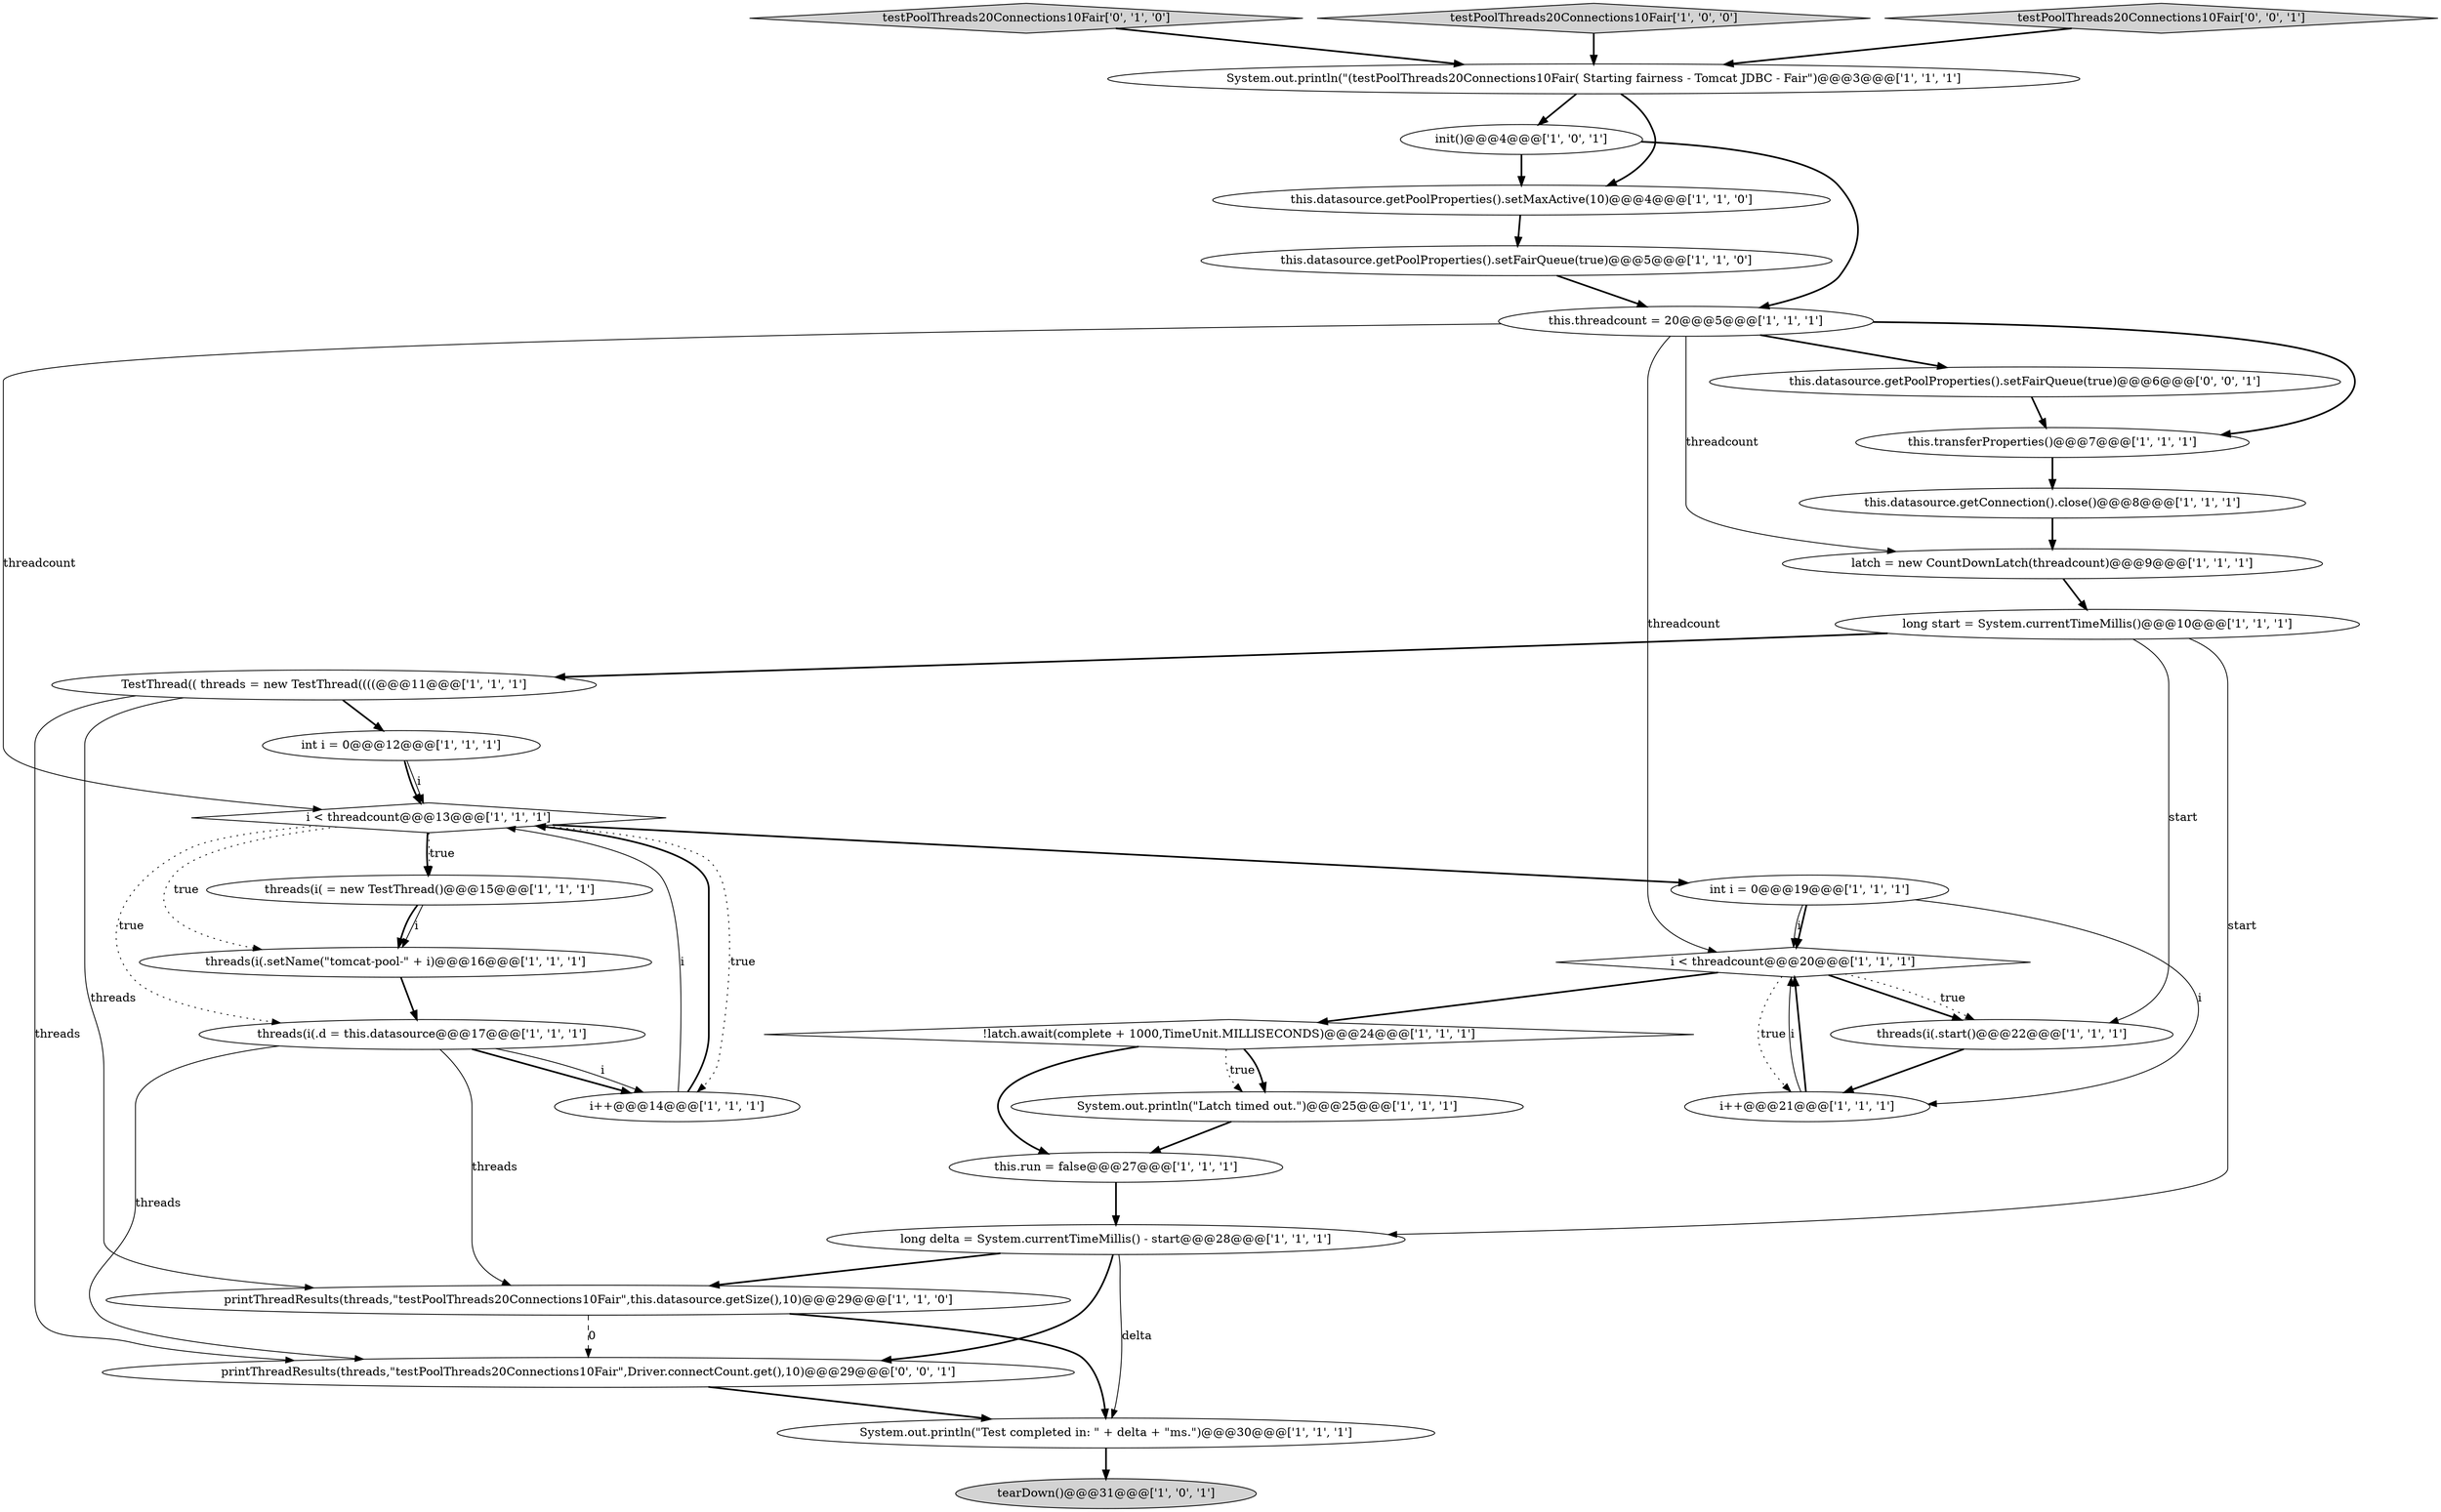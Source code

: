 digraph {
18 [style = filled, label = "i < threadcount@@@20@@@['1', '1', '1']", fillcolor = white, shape = diamond image = "AAA0AAABBB1BBB"];
13 [style = filled, label = "this.datasource.getPoolProperties().setFairQueue(true)@@@5@@@['1', '1', '0']", fillcolor = white, shape = ellipse image = "AAA0AAABBB1BBB"];
31 [style = filled, label = "printThreadResults(threads,\"testPoolThreads20Connections10Fair\",Driver.connectCount.get(),10)@@@29@@@['0', '0', '1']", fillcolor = white, shape = ellipse image = "AAA0AAABBB3BBB"];
4 [style = filled, label = "printThreadResults(threads,\"testPoolThreads20Connections10Fair\",this.datasource.getSize(),10)@@@29@@@['1', '1', '0']", fillcolor = white, shape = ellipse image = "AAA0AAABBB1BBB"];
14 [style = filled, label = "TestThread(( threads = new TestThread((((@@@11@@@['1', '1', '1']", fillcolor = white, shape = ellipse image = "AAA0AAABBB1BBB"];
11 [style = filled, label = "init()@@@4@@@['1', '0', '1']", fillcolor = white, shape = ellipse image = "AAA0AAABBB1BBB"];
5 [style = filled, label = "threads(i(.setName(\"tomcat-pool-\" + i)@@@16@@@['1', '1', '1']", fillcolor = white, shape = ellipse image = "AAA0AAABBB1BBB"];
3 [style = filled, label = "System.out.println(\"Test completed in: \" + delta + \"ms.\")@@@30@@@['1', '1', '1']", fillcolor = white, shape = ellipse image = "AAA0AAABBB1BBB"];
0 [style = filled, label = "int i = 0@@@12@@@['1', '1', '1']", fillcolor = white, shape = ellipse image = "AAA0AAABBB1BBB"];
30 [style = filled, label = "this.datasource.getPoolProperties().setFairQueue(true)@@@6@@@['0', '0', '1']", fillcolor = white, shape = ellipse image = "AAA0AAABBB3BBB"];
20 [style = filled, label = "threads(i( = new TestThread()@@@15@@@['1', '1', '1']", fillcolor = white, shape = ellipse image = "AAA0AAABBB1BBB"];
23 [style = filled, label = "threads(i(.start()@@@22@@@['1', '1', '1']", fillcolor = white, shape = ellipse image = "AAA0AAABBB1BBB"];
28 [style = filled, label = "testPoolThreads20Connections10Fair['0', '1', '0']", fillcolor = lightgray, shape = diamond image = "AAA0AAABBB2BBB"];
21 [style = filled, label = "i < threadcount@@@13@@@['1', '1', '1']", fillcolor = white, shape = diamond image = "AAA0AAABBB1BBB"];
22 [style = filled, label = "this.transferProperties()@@@7@@@['1', '1', '1']", fillcolor = white, shape = ellipse image = "AAA0AAABBB1BBB"];
26 [style = filled, label = "i++@@@14@@@['1', '1', '1']", fillcolor = white, shape = ellipse image = "AAA0AAABBB1BBB"];
27 [style = filled, label = "long delta = System.currentTimeMillis() - start@@@28@@@['1', '1', '1']", fillcolor = white, shape = ellipse image = "AAA0AAABBB1BBB"];
6 [style = filled, label = "threads(i(.d = this.datasource@@@17@@@['1', '1', '1']", fillcolor = white, shape = ellipse image = "AAA0AAABBB1BBB"];
12 [style = filled, label = "System.out.println(\"(testPoolThreads20Connections10Fair( Starting fairness - Tomcat JDBC - Fair\")@@@3@@@['1', '1', '1']", fillcolor = white, shape = ellipse image = "AAA0AAABBB1BBB"];
8 [style = filled, label = "long start = System.currentTimeMillis()@@@10@@@['1', '1', '1']", fillcolor = white, shape = ellipse image = "AAA0AAABBB1BBB"];
25 [style = filled, label = "System.out.println(\"Latch timed out.\")@@@25@@@['1', '1', '1']", fillcolor = white, shape = ellipse image = "AAA0AAABBB1BBB"];
1 [style = filled, label = "tearDown()@@@31@@@['1', '0', '1']", fillcolor = lightgray, shape = ellipse image = "AAA0AAABBB1BBB"];
7 [style = filled, label = "!latch.await(complete + 1000,TimeUnit.MILLISECONDS)@@@24@@@['1', '1', '1']", fillcolor = white, shape = diamond image = "AAA0AAABBB1BBB"];
16 [style = filled, label = "this.datasource.getPoolProperties().setMaxActive(10)@@@4@@@['1', '1', '0']", fillcolor = white, shape = ellipse image = "AAA0AAABBB1BBB"];
2 [style = filled, label = "this.threadcount = 20@@@5@@@['1', '1', '1']", fillcolor = white, shape = ellipse image = "AAA0AAABBB1BBB"];
15 [style = filled, label = "testPoolThreads20Connections10Fair['1', '0', '0']", fillcolor = lightgray, shape = diamond image = "AAA0AAABBB1BBB"];
19 [style = filled, label = "this.run = false@@@27@@@['1', '1', '1']", fillcolor = white, shape = ellipse image = "AAA0AAABBB1BBB"];
29 [style = filled, label = "testPoolThreads20Connections10Fair['0', '0', '1']", fillcolor = lightgray, shape = diamond image = "AAA0AAABBB3BBB"];
9 [style = filled, label = "latch = new CountDownLatch(threadcount)@@@9@@@['1', '1', '1']", fillcolor = white, shape = ellipse image = "AAA0AAABBB1BBB"];
10 [style = filled, label = "this.datasource.getConnection().close()@@@8@@@['1', '1', '1']", fillcolor = white, shape = ellipse image = "AAA0AAABBB1BBB"];
24 [style = filled, label = "int i = 0@@@19@@@['1', '1', '1']", fillcolor = white, shape = ellipse image = "AAA0AAABBB1BBB"];
17 [style = filled, label = "i++@@@21@@@['1', '1', '1']", fillcolor = white, shape = ellipse image = "AAA0AAABBB1BBB"];
14->4 [style = solid, label="threads"];
11->16 [style = bold, label=""];
4->3 [style = bold, label=""];
16->13 [style = bold, label=""];
20->5 [style = solid, label="i"];
30->22 [style = bold, label=""];
6->26 [style = bold, label=""];
14->31 [style = solid, label="threads"];
21->20 [style = dotted, label="true"];
6->26 [style = solid, label="i"];
18->23 [style = bold, label=""];
3->1 [style = bold, label=""];
2->21 [style = solid, label="threadcount"];
8->27 [style = solid, label="start"];
12->11 [style = bold, label=""];
2->9 [style = solid, label="threadcount"];
8->14 [style = bold, label=""];
27->31 [style = bold, label=""];
24->18 [style = solid, label="i"];
4->31 [style = dashed, label="0"];
21->24 [style = bold, label=""];
0->21 [style = bold, label=""];
12->16 [style = bold, label=""];
8->23 [style = solid, label="start"];
28->12 [style = bold, label=""];
9->8 [style = bold, label=""];
24->18 [style = bold, label=""];
11->2 [style = bold, label=""];
26->21 [style = solid, label="i"];
21->6 [style = dotted, label="true"];
17->18 [style = solid, label="i"];
20->5 [style = bold, label=""];
26->21 [style = bold, label=""];
27->4 [style = bold, label=""];
29->12 [style = bold, label=""];
21->20 [style = bold, label=""];
2->18 [style = solid, label="threadcount"];
5->6 [style = bold, label=""];
14->0 [style = bold, label=""];
6->31 [style = solid, label="threads"];
21->26 [style = dotted, label="true"];
19->27 [style = bold, label=""];
6->4 [style = solid, label="threads"];
25->19 [style = bold, label=""];
22->10 [style = bold, label=""];
27->3 [style = solid, label="delta"];
7->25 [style = dotted, label="true"];
23->17 [style = bold, label=""];
21->5 [style = dotted, label="true"];
10->9 [style = bold, label=""];
7->25 [style = bold, label=""];
15->12 [style = bold, label=""];
18->17 [style = dotted, label="true"];
31->3 [style = bold, label=""];
2->22 [style = bold, label=""];
18->7 [style = bold, label=""];
2->30 [style = bold, label=""];
0->21 [style = solid, label="i"];
7->19 [style = bold, label=""];
17->18 [style = bold, label=""];
24->17 [style = solid, label="i"];
13->2 [style = bold, label=""];
18->23 [style = dotted, label="true"];
}
